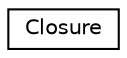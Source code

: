 digraph "Graphical Class Hierarchy"
{
 // LATEX_PDF_SIZE
  edge [fontname="Helvetica",fontsize="10",labelfontname="Helvetica",labelfontsize="10"];
  node [fontname="Helvetica",fontsize="10",shape=record];
  rankdir="LR";
  Node0 [label="Closure",height=0.2,width=0.4,color="black", fillcolor="white", style="filled",URL="$union_closure.html",tooltip=" "];
}
